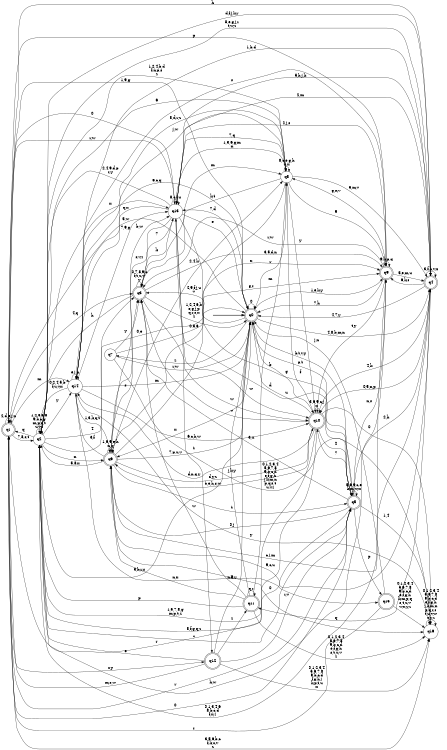 digraph BlueStar {
__start0 [style = invis, shape = none, label = "", width = 0, height = 0];

rankdir=LR;
size="8,5";

s0 [style="rounded,filled", color="black", fillcolor="white" shape="doublecircle", label="q0"];
s1 [style="rounded,filled", color="black", fillcolor="white" shape="doublecircle", label="q1"];
s2 [style="filled", color="black", fillcolor="white" shape="circle", label="q2"];
s3 [style="rounded,filled", color="black", fillcolor="white" shape="doublecircle", label="q3"];
s4 [style="rounded,filled", color="black", fillcolor="white" shape="doublecircle", label="q4"];
s5 [style="rounded,filled", color="black", fillcolor="white" shape="doublecircle", label="q5"];
s6 [style="rounded,filled", color="black", fillcolor="white" shape="doublecircle", label="q6"];
s7 [style="filled", color="black", fillcolor="white" shape="circle", label="q7"];
s8 [style="filled", color="black", fillcolor="white" shape="circle", label="q8"];
s9 [style="rounded,filled", color="black", fillcolor="white" shape="doublecircle", label="q9"];
s10 [style="rounded,filled", color="black", fillcolor="white" shape="doublecircle", label="q10"];
s11 [style="rounded,filled", color="black", fillcolor="white" shape="doublecircle", label="q11"];
s12 [style="rounded,filled", color="black", fillcolor="white" shape="doublecircle", label="q12"];
s13 [style="filled", color="black", fillcolor="white" shape="circle", label="q13"];
s14 [style="filled", color="black", fillcolor="white" shape="circle", label="q14"];
s15 [style="rounded,filled", color="black", fillcolor="white" shape="doublecircle", label="q15"];
s16 [style="filled", color="black", fillcolor="white" shape="circle", label="q16"];
subgraph cluster_main { 
	graph [pad=".75", ranksep="0.15", nodesep="0.15"];
	 style=invis; 
	__start0 -> s0 [penwidth=2];
}
s0 -> s0 [label="0"];
s0 -> s1 [label="5,w"];
s0 -> s2 [label="3,h,r,s"];
s0 -> s3 [label="2,9,f,j,u\nv"];
s0 -> s4 [label="4,8,b,m,n"];
s0 -> s5 [label="p,t"];
s0 -> s6 [label="x"];
s0 -> s7 [label="z"];
s0 -> s9 [label="1,e,k,y"];
s0 -> s10 [label="g"];
s0 -> s13 [label="7,d"];
s0 -> s14 [label="6,c,q"];
s1 -> s0 [label="1,9,g"];
s1 -> s1 [label="2,d,e,j,n"];
s1 -> s2 [label="7,8,s,t"];
s1 -> s3 [label="4,q"];
s1 -> s4 [label="h"];
s1 -> s5 [label="0"];
s1 -> s9 [label="p"];
s1 -> s12 [label="x,y"];
s1 -> s13 [label="r,w"];
s1 -> s14 [label="m"];
s1 -> s16 [label="3,5,6,b,c\nf,k,u,v\nz"];
s2 -> s0 [label="0,e"];
s2 -> s1 [label="q"];
s2 -> s2 [label="1,2,3,5,8\n9,b,c,g\nm,p,s,t\nu,v,z"];
s2 -> s3 [label="4"];
s2 -> s4 [label="d,f,j,k,r"];
s2 -> s5 [label="7"];
s2 -> s6 [label="n"];
s2 -> s8 [label="6"];
s2 -> s9 [label="h,w"];
s2 -> s13 [label="x"];
s2 -> s14 [label="y"];
s3 -> s0 [label="1,2,4,6,b\ne,g,j,p\nq,r,s,x\nz"];
s3 -> s2 [label="h"];
s3 -> s3 [label="0,7,8,9,c\nf,t,u,v\ny"];
s3 -> s8 [label="m"];
s3 -> s9 [label="3,5,d,n"];
s3 -> s10 [label="w"];
s3 -> s13 [label="k"];
s4 -> s0 [label="4,7,y"];
s4 -> s2 [label="8,e,g,j,r\nt,w,z"];
s4 -> s4 [label="3,f,h,v,x"];
s4 -> s6 [label="9,c,u"];
s4 -> s9 [label="6,k,s"];
s4 -> s10 [label="0,5,n,p"];
s4 -> s11 [label="q"];
s4 -> s13 [label="2,m"];
s4 -> s14 [label="1,b,d"];
s5 -> s0 [label="b,t,v,y"];
s5 -> s1 [label="r"];
s5 -> s2 [label="8,f,g,q,z"];
s5 -> s3 [label="3,u"];
s5 -> s4 [label="2,h"];
s5 -> s5 [label="5,6,9,c,e\nk,m,w,x"];
s5 -> s6 [label="0,j"];
s5 -> s9 [label="n,s"];
s5 -> s10 [label="7"];
s5 -> s13 [label="d"];
s5 -> s15 [label="p"];
s5 -> s16 [label="1,4"];
s6 -> s0 [label="7,p,u,v"];
s6 -> s2 [label="5,8,x"];
s6 -> s3 [label="s"];
s6 -> s4 [label="c,j,m"];
s6 -> s5 [label="t"];
s6 -> s6 [label="1,6,9,e,h\nn,q"];
s6 -> s8 [label="2,4,k"];
s6 -> s9 [label="g,r"];
s6 -> s10 [label="d,y,z"];
s6 -> s13 [label="b,w"];
s6 -> s14 [label="3,f"];
s6 -> s16 [label="0"];
s7 -> s0 [label="r,w"];
s7 -> s3 [label="y"];
s7 -> s9 [label="x"];
s7 -> s16 [label="0,1,2,3,4\n5,6,7,8\n9,b,c,d\ne,f,g,h\nj,k,m,n\np,q,s,t\nu,v,z"];
s8 -> s0 [label="r"];
s8 -> s2 [label="1,2,4,b,d\nf,n,p,s\nz"];
s8 -> s3 [label="k,t"];
s8 -> s4 [label="5,m,v"];
s8 -> s6 [label="0,3,6"];
s8 -> s8 [label="8,c,e,g,h\nu,x"];
s8 -> s9 [label="9"];
s8 -> s10 [label="y"];
s8 -> s13 [label="7,q"];
s8 -> s14 [label="j,w"];
s9 -> s0 [label="7,h"];
s9 -> s2 [label="0,1,3,4,6\n8,b,c,d\nf,x,z"];
s9 -> s3 [label="r,w"];
s9 -> s4 [label="5,e,m,u"];
s9 -> s8 [label="g,n,v"];
s9 -> s9 [label="9,k,p,q"];
s9 -> s10 [label="t,y"];
s9 -> s13 [label="2,j,s"];
s10 -> s0 [label="u"];
s10 -> s1 [label="r"];
s10 -> s2 [label="1,5,7,8,g\nm,p,t,z"];
s10 -> s3 [label="v"];
s10 -> s4 [label="4,k"];
s10 -> s5 [label="2"];
s10 -> s6 [label="b,e,h,s,w"];
s10 -> s8 [label="f"];
s10 -> s10 [label="3,6,9,c,j\nx"];
s10 -> s14 [label="d,n,q,y"];
s10 -> s16 [label="0"];
s11 -> s0 [label="j,k,y"];
s11 -> s2 [label="p"];
s11 -> s3 [label="w"];
s11 -> s6 [label="n,x"];
s11 -> s8 [label="m"];
s11 -> s11 [label="q,r"];
s11 -> s16 [label="0,1,2,3,4\n5,6,7,8\n9,b,c,d\ne,f,g,h\ns,t,u,v\nz"];
s12 -> s0 [label="n,q,y"];
s12 -> s1 [label="m,s,w"];
s12 -> s2 [label="e"];
s12 -> s5 [label="r,v"];
s12 -> s11 [label="z"];
s12 -> s16 [label="0,1,2,3,4\n5,6,7,8\n9,b,c,d\nf,g,h,j\nk,p,t,u\nx"];
s13 -> s0 [label="e"];
s13 -> s1 [label="0"];
s13 -> s2 [label="2,4,9,d,p\nr,y"];
s13 -> s3 [label="7"];
s13 -> s4 [label="5,h,j,k"];
s13 -> s5 [label="b"];
s13 -> s6 [label="s,v,z"];
s13 -> s8 [label="1,3,6,g,m\nn"];
s13 -> s10 [label="w"];
s13 -> s12 [label="t"];
s13 -> s13 [label="8,c,f,u"];
s13 -> s14 [label="q,x"];
s14 -> s0 [label="m"];
s14 -> s2 [label="0,2,4,5,b\nf,u,v,x"];
s14 -> s6 [label="1,3,k,q,t"];
s14 -> s8 [label="8,d,r,z"];
s14 -> s9 [label="s"];
s14 -> s10 [label="6,c,h,w"];
s14 -> s13 [label="7,9,g"];
s14 -> s14 [label="e,j,n"];
s14 -> s15 [label="p"];
s14 -> s16 [label="y"];
s15 -> s0 [label="j,n"];
s15 -> s1 [label="r"];
s15 -> s16 [label="0,1,2,3,4\n5,6,7,8\n9,b,c,d\ne,f,g,h\nk,m,p,q\ns,t,u,v\nw,x,y,z"];
s16 -> s16 [label="0,1,2,3,4\n5,6,7,8\n9,b,c,d\ne,f,g,h\nj,k,m,n\np,q,r,s\nt,u,v,w\nx,y,z"];

}